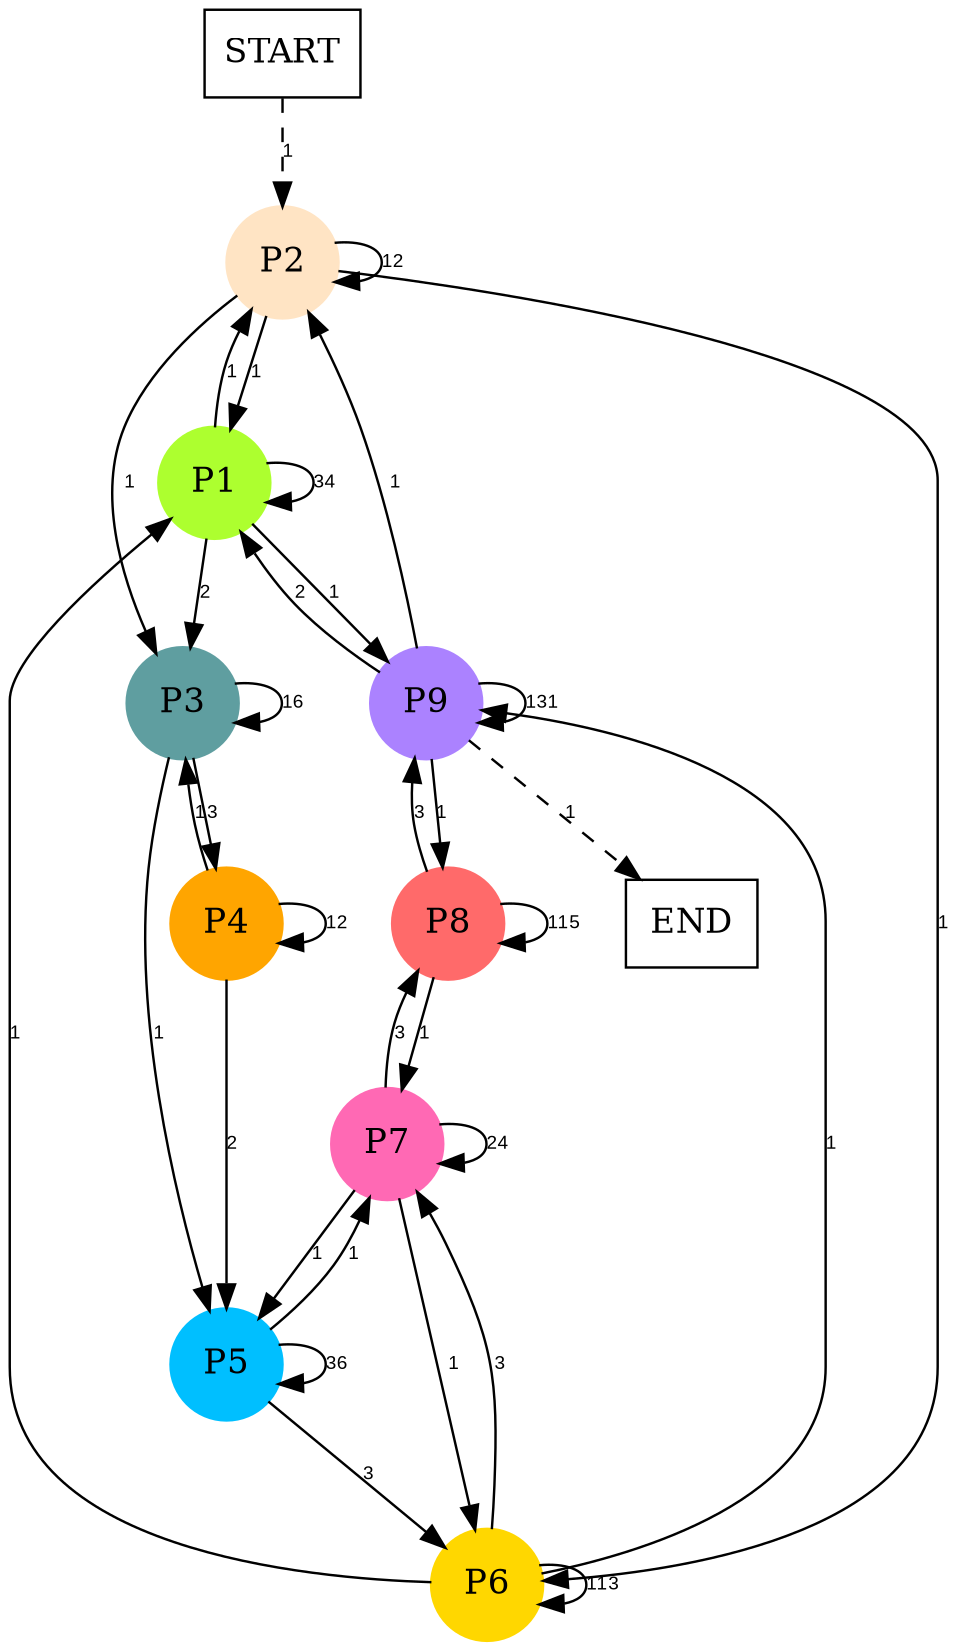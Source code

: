 digraph graphname {
	dpi = 150
	size="16,11!";
	margin = 0;
"P2" [shape=circle, color=bisque, style=filled]"P1" [shape=circle, color=greenyellow, style=filled]"P3" [shape=circle, color=cadetblue, style=filled]"P4" [shape=circle, color=orange, style=filled]"P5" [shape=circle, color=deepskyblue, style=filled]"P7" [shape=circle, color=hotpink, style=filled]"P6" [shape=circle, color=gold, style=filled]"P8" [shape=circle, color=indianred1, style=filled]"P9" [shape=circle, color=mediumpurple1, style=filled]"START" [shape=box, fillcolor=white, style=filled, color=black]"END" [shape=box, fillcolor=white, style=filled, color=black]"P2" -> "P2" [ label ="12" labelfloat=false fontname="Arial" fontsize=8]
"P2" -> "P1" [ label ="1" labelfloat=false fontname="Arial" fontsize=8]
"P2" -> "P3" [ label ="1" labelfloat=false fontname="Arial" fontsize=8]
"P2" -> "P6" [ label ="1" labelfloat=false fontname="Arial" fontsize=8]
"P1" -> "P2" [ label ="1" labelfloat=false fontname="Arial" fontsize=8]
"P1" -> "P1" [ label ="34" labelfloat=false fontname="Arial" fontsize=8]
"P1" -> "P3" [ label ="2" labelfloat=false fontname="Arial" fontsize=8]
"P1" -> "P9" [ label ="1" labelfloat=false fontname="Arial" fontsize=8]
"P3" -> "P3" [ label ="16" labelfloat=false fontname="Arial" fontsize=8]
"P3" -> "P4" [ label ="3" labelfloat=false fontname="Arial" fontsize=8]
"P3" -> "P5" [ label ="1" labelfloat=false fontname="Arial" fontsize=8]
"P4" -> "P3" [ label ="1" labelfloat=false fontname="Arial" fontsize=8]
"P4" -> "P4" [ label ="12" labelfloat=false fontname="Arial" fontsize=8]
"P4" -> "P5" [ label ="2" labelfloat=false fontname="Arial" fontsize=8]
"P5" -> "P5" [ label ="36" labelfloat=false fontname="Arial" fontsize=8]
"P5" -> "P7" [ label ="1" labelfloat=false fontname="Arial" fontsize=8]
"P5" -> "P6" [ label ="3" labelfloat=false fontname="Arial" fontsize=8]
"P7" -> "P5" [ label ="1" labelfloat=false fontname="Arial" fontsize=8]
"P7" -> "P7" [ label ="24" labelfloat=false fontname="Arial" fontsize=8]
"P7" -> "P6" [ label ="1" labelfloat=false fontname="Arial" fontsize=8]
"P7" -> "P8" [ label ="3" labelfloat=false fontname="Arial" fontsize=8]
"P6" -> "P1" [ label ="1" labelfloat=false fontname="Arial" fontsize=8]
"P6" -> "P7" [ label ="3" labelfloat=false fontname="Arial" fontsize=8]
"P6" -> "P6" [ label ="113" labelfloat=false fontname="Arial" fontsize=8]
"P6" -> "P9" [ label ="1" labelfloat=false fontname="Arial" fontsize=8]
"P8" -> "P7" [ label ="1" labelfloat=false fontname="Arial" fontsize=8]
"P8" -> "P8" [ label ="115" labelfloat=false fontname="Arial" fontsize=8]
"P8" -> "P9" [ label ="3" labelfloat=false fontname="Arial" fontsize=8]
"P9" -> "P2" [ label ="1" labelfloat=false fontname="Arial" fontsize=8]
"P9" -> "P1" [ label ="2" labelfloat=false fontname="Arial" fontsize=8]
"P9" -> "P8" [ label ="1" labelfloat=false fontname="Arial" fontsize=8]
"P9" -> "P9" [ label ="131" labelfloat=false fontname="Arial" fontsize=8]
"P9" -> "END" [ style = dashed label ="1" labelfloat=false fontname="Arial" fontsize=8]
"START" -> "P2" [ style = dashed label ="1" labelfloat=false fontname="Arial" fontsize=8]
}